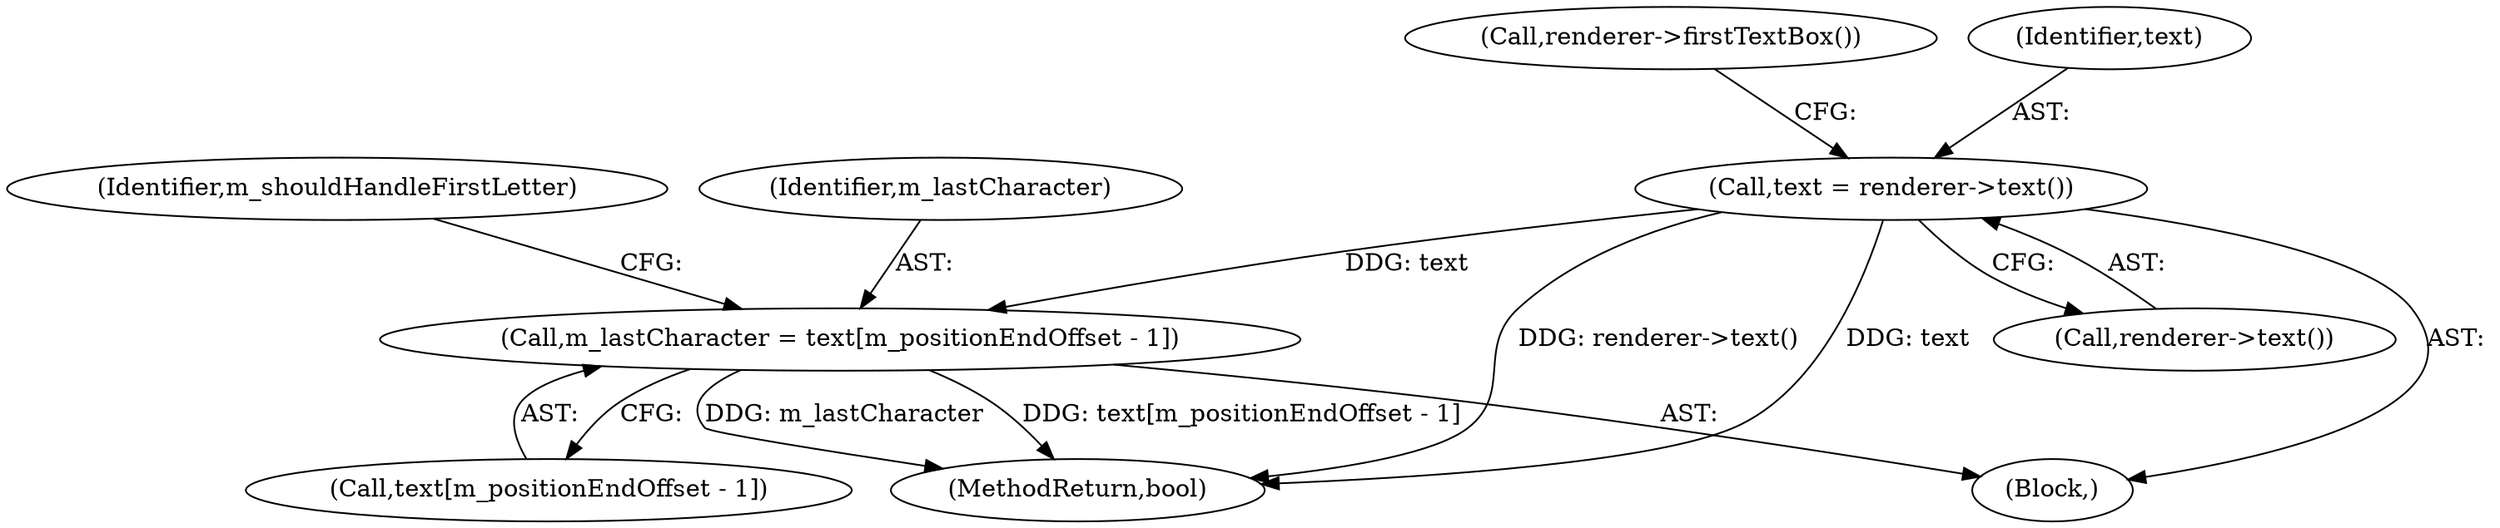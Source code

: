 digraph "0_Chrome_09fbb829eab7ee25e90bb4e9c2f4973c6c62d0f3@array" {
"1000203" [label="(Call,m_lastCharacter = text[m_positionEndOffset - 1])"];
"1000119" [label="(Call,text = renderer->text())"];
"1000213" [label="(MethodReturn,bool)"];
"1000125" [label="(Call,renderer->firstTextBox())"];
"1000120" [label="(Identifier,text)"];
"1000205" [label="(Call,text[m_positionEndOffset - 1])"];
"1000119" [label="(Call,text = renderer->text())"];
"1000121" [label="(Call,renderer->text())"];
"1000203" [label="(Call,m_lastCharacter = text[m_positionEndOffset - 1])"];
"1000212" [label="(Identifier,m_shouldHandleFirstLetter)"];
"1000204" [label="(Identifier,m_lastCharacter)"];
"1000101" [label="(Block,)"];
"1000203" -> "1000101"  [label="AST: "];
"1000203" -> "1000205"  [label="CFG: "];
"1000204" -> "1000203"  [label="AST: "];
"1000205" -> "1000203"  [label="AST: "];
"1000212" -> "1000203"  [label="CFG: "];
"1000203" -> "1000213"  [label="DDG: text[m_positionEndOffset - 1]"];
"1000203" -> "1000213"  [label="DDG: m_lastCharacter"];
"1000119" -> "1000203"  [label="DDG: text"];
"1000119" -> "1000101"  [label="AST: "];
"1000119" -> "1000121"  [label="CFG: "];
"1000120" -> "1000119"  [label="AST: "];
"1000121" -> "1000119"  [label="AST: "];
"1000125" -> "1000119"  [label="CFG: "];
"1000119" -> "1000213"  [label="DDG: renderer->text()"];
"1000119" -> "1000213"  [label="DDG: text"];
}
